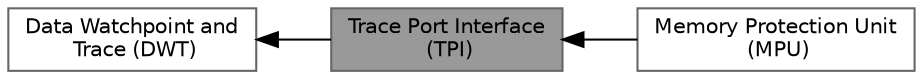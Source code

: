 digraph "Trace Port Interface (TPI)"
{
 // LATEX_PDF_SIZE
  bgcolor="transparent";
  edge [fontname=Helvetica,fontsize=10,labelfontname=Helvetica,labelfontsize=10];
  node [fontname=Helvetica,fontsize=10,shape=box,height=0.2,width=0.4];
  rankdir=LR;
  Node2 [id="Node000002",label="Data Watchpoint and\l Trace (DWT)",height=0.2,width=0.4,color="grey40", fillcolor="white", style="filled",URL="$group___c_m_s_i_s___d_w_t.html",tooltip="Type definitions for the Data Watchpoint and Trace (DWT)"];
  Node3 [id="Node000003",label="Memory Protection Unit\l (MPU)",height=0.2,width=0.4,color="grey40", fillcolor="white", style="filled",URL="$group___c_m_s_i_s___m_p_u.html",tooltip="Type definitions for the Memory Protection Unit (MPU)"];
  Node1 [id="Node000001",label="Trace Port Interface\l (TPI)",height=0.2,width=0.4,color="gray40", fillcolor="grey60", style="filled", fontcolor="black",tooltip="Type definitions for the Trace Port Interface (TPI)"];
  Node2->Node1 [shape=plaintext, dir="back", style="solid"];
  Node1->Node3 [shape=plaintext, dir="back", style="solid"];
}
